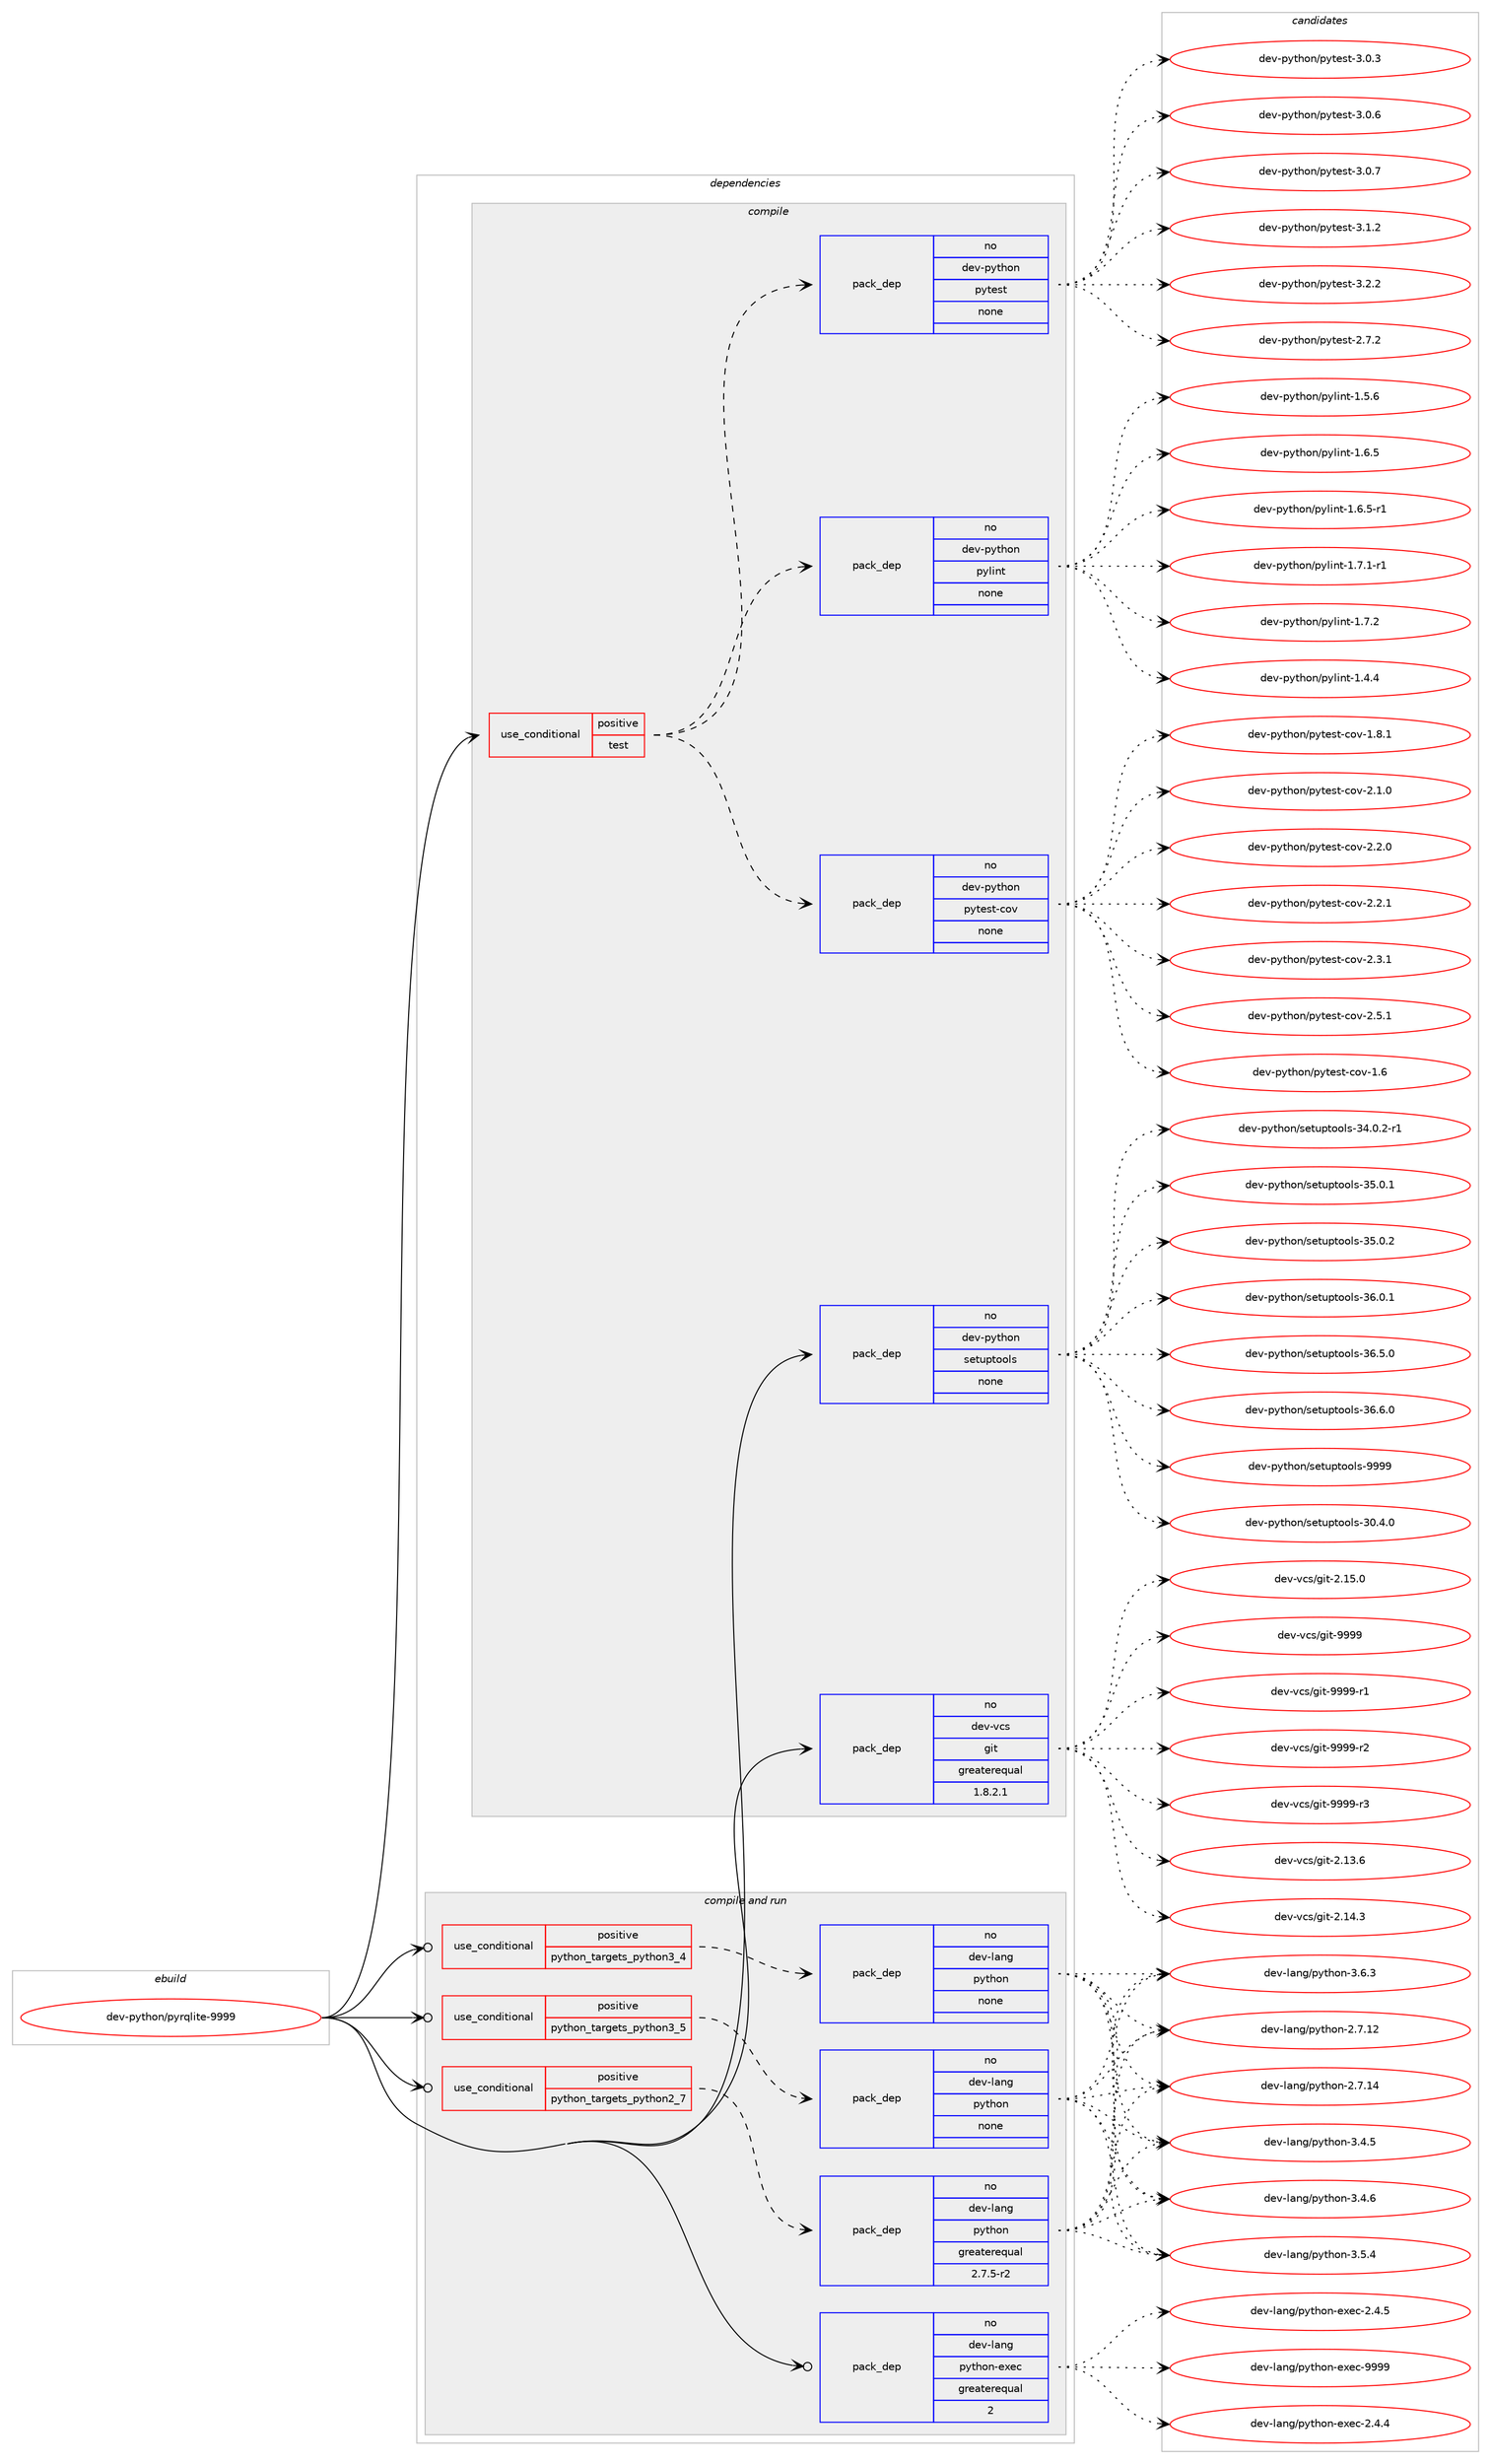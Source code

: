 digraph prolog {

# *************
# Graph options
# *************

newrank=true;
concentrate=true;
compound=true;
graph [rankdir=LR,fontname=Helvetica,fontsize=10,ranksep=1.5];#, ranksep=2.5, nodesep=0.2];
edge  [arrowhead=vee];
node  [fontname=Helvetica,fontsize=10];

# **********
# The ebuild
# **********

subgraph cluster_leftcol {
color=gray;
rank=same;
label=<<i>ebuild</i>>;
id [label="dev-python/pyrqlite-9999", color=red, width=4, href="../dev-python/pyrqlite-9999.svg"];
}

# ****************
# The dependencies
# ****************

subgraph cluster_midcol {
color=gray;
label=<<i>dependencies</i>>;
subgraph cluster_compile {
fillcolor="#eeeeee";
style=filled;
label=<<i>compile</i>>;
subgraph cond39238 {
dependency178896 [label=<<TABLE BORDER="0" CELLBORDER="1" CELLSPACING="0" CELLPADDING="4"><TR><TD ROWSPAN="3" CELLPADDING="10">use_conditional</TD></TR><TR><TD>positive</TD></TR><TR><TD>test</TD></TR></TABLE>>, shape=none, color=red];
subgraph pack135726 {
dependency178897 [label=<<TABLE BORDER="0" CELLBORDER="1" CELLSPACING="0" CELLPADDING="4" WIDTH="220"><TR><TD ROWSPAN="6" CELLPADDING="30">pack_dep</TD></TR><TR><TD WIDTH="110">no</TD></TR><TR><TD>dev-python</TD></TR><TR><TD>pytest</TD></TR><TR><TD>none</TD></TR><TR><TD></TD></TR></TABLE>>, shape=none, color=blue];
}
dependency178896:e -> dependency178897:w [weight=20,style="dashed",arrowhead="vee"];
subgraph pack135727 {
dependency178898 [label=<<TABLE BORDER="0" CELLBORDER="1" CELLSPACING="0" CELLPADDING="4" WIDTH="220"><TR><TD ROWSPAN="6" CELLPADDING="30">pack_dep</TD></TR><TR><TD WIDTH="110">no</TD></TR><TR><TD>dev-python</TD></TR><TR><TD>pytest-cov</TD></TR><TR><TD>none</TD></TR><TR><TD></TD></TR></TABLE>>, shape=none, color=blue];
}
dependency178896:e -> dependency178898:w [weight=20,style="dashed",arrowhead="vee"];
subgraph pack135728 {
dependency178899 [label=<<TABLE BORDER="0" CELLBORDER="1" CELLSPACING="0" CELLPADDING="4" WIDTH="220"><TR><TD ROWSPAN="6" CELLPADDING="30">pack_dep</TD></TR><TR><TD WIDTH="110">no</TD></TR><TR><TD>dev-python</TD></TR><TR><TD>pylint</TD></TR><TR><TD>none</TD></TR><TR><TD></TD></TR></TABLE>>, shape=none, color=blue];
}
dependency178896:e -> dependency178899:w [weight=20,style="dashed",arrowhead="vee"];
}
id:e -> dependency178896:w [weight=20,style="solid",arrowhead="vee"];
subgraph pack135729 {
dependency178900 [label=<<TABLE BORDER="0" CELLBORDER="1" CELLSPACING="0" CELLPADDING="4" WIDTH="220"><TR><TD ROWSPAN="6" CELLPADDING="30">pack_dep</TD></TR><TR><TD WIDTH="110">no</TD></TR><TR><TD>dev-python</TD></TR><TR><TD>setuptools</TD></TR><TR><TD>none</TD></TR><TR><TD></TD></TR></TABLE>>, shape=none, color=blue];
}
id:e -> dependency178900:w [weight=20,style="solid",arrowhead="vee"];
subgraph pack135730 {
dependency178901 [label=<<TABLE BORDER="0" CELLBORDER="1" CELLSPACING="0" CELLPADDING="4" WIDTH="220"><TR><TD ROWSPAN="6" CELLPADDING="30">pack_dep</TD></TR><TR><TD WIDTH="110">no</TD></TR><TR><TD>dev-vcs</TD></TR><TR><TD>git</TD></TR><TR><TD>greaterequal</TD></TR><TR><TD>1.8.2.1</TD></TR></TABLE>>, shape=none, color=blue];
}
id:e -> dependency178901:w [weight=20,style="solid",arrowhead="vee"];
}
subgraph cluster_compileandrun {
fillcolor="#eeeeee";
style=filled;
label=<<i>compile and run</i>>;
subgraph cond39239 {
dependency178902 [label=<<TABLE BORDER="0" CELLBORDER="1" CELLSPACING="0" CELLPADDING="4"><TR><TD ROWSPAN="3" CELLPADDING="10">use_conditional</TD></TR><TR><TD>positive</TD></TR><TR><TD>python_targets_python2_7</TD></TR></TABLE>>, shape=none, color=red];
subgraph pack135731 {
dependency178903 [label=<<TABLE BORDER="0" CELLBORDER="1" CELLSPACING="0" CELLPADDING="4" WIDTH="220"><TR><TD ROWSPAN="6" CELLPADDING="30">pack_dep</TD></TR><TR><TD WIDTH="110">no</TD></TR><TR><TD>dev-lang</TD></TR><TR><TD>python</TD></TR><TR><TD>greaterequal</TD></TR><TR><TD>2.7.5-r2</TD></TR></TABLE>>, shape=none, color=blue];
}
dependency178902:e -> dependency178903:w [weight=20,style="dashed",arrowhead="vee"];
}
id:e -> dependency178902:w [weight=20,style="solid",arrowhead="odotvee"];
subgraph cond39240 {
dependency178904 [label=<<TABLE BORDER="0" CELLBORDER="1" CELLSPACING="0" CELLPADDING="4"><TR><TD ROWSPAN="3" CELLPADDING="10">use_conditional</TD></TR><TR><TD>positive</TD></TR><TR><TD>python_targets_python3_4</TD></TR></TABLE>>, shape=none, color=red];
subgraph pack135732 {
dependency178905 [label=<<TABLE BORDER="0" CELLBORDER="1" CELLSPACING="0" CELLPADDING="4" WIDTH="220"><TR><TD ROWSPAN="6" CELLPADDING="30">pack_dep</TD></TR><TR><TD WIDTH="110">no</TD></TR><TR><TD>dev-lang</TD></TR><TR><TD>python</TD></TR><TR><TD>none</TD></TR><TR><TD></TD></TR></TABLE>>, shape=none, color=blue];
}
dependency178904:e -> dependency178905:w [weight=20,style="dashed",arrowhead="vee"];
}
id:e -> dependency178904:w [weight=20,style="solid",arrowhead="odotvee"];
subgraph cond39241 {
dependency178906 [label=<<TABLE BORDER="0" CELLBORDER="1" CELLSPACING="0" CELLPADDING="4"><TR><TD ROWSPAN="3" CELLPADDING="10">use_conditional</TD></TR><TR><TD>positive</TD></TR><TR><TD>python_targets_python3_5</TD></TR></TABLE>>, shape=none, color=red];
subgraph pack135733 {
dependency178907 [label=<<TABLE BORDER="0" CELLBORDER="1" CELLSPACING="0" CELLPADDING="4" WIDTH="220"><TR><TD ROWSPAN="6" CELLPADDING="30">pack_dep</TD></TR><TR><TD WIDTH="110">no</TD></TR><TR><TD>dev-lang</TD></TR><TR><TD>python</TD></TR><TR><TD>none</TD></TR><TR><TD></TD></TR></TABLE>>, shape=none, color=blue];
}
dependency178906:e -> dependency178907:w [weight=20,style="dashed",arrowhead="vee"];
}
id:e -> dependency178906:w [weight=20,style="solid",arrowhead="odotvee"];
subgraph pack135734 {
dependency178908 [label=<<TABLE BORDER="0" CELLBORDER="1" CELLSPACING="0" CELLPADDING="4" WIDTH="220"><TR><TD ROWSPAN="6" CELLPADDING="30">pack_dep</TD></TR><TR><TD WIDTH="110">no</TD></TR><TR><TD>dev-lang</TD></TR><TR><TD>python-exec</TD></TR><TR><TD>greaterequal</TD></TR><TR><TD>2</TD></TR></TABLE>>, shape=none, color=blue];
}
id:e -> dependency178908:w [weight=20,style="solid",arrowhead="odotvee"];
}
subgraph cluster_run {
fillcolor="#eeeeee";
style=filled;
label=<<i>run</i>>;
}
}

# **************
# The candidates
# **************

subgraph cluster_choices {
rank=same;
color=gray;
label=<<i>candidates</i>>;

subgraph choice135726 {
color=black;
nodesep=1;
choice1001011184511212111610411111047112121116101115116455046554650 [label="dev-python/pytest-2.7.2", color=red, width=4,href="../dev-python/pytest-2.7.2.svg"];
choice1001011184511212111610411111047112121116101115116455146484651 [label="dev-python/pytest-3.0.3", color=red, width=4,href="../dev-python/pytest-3.0.3.svg"];
choice1001011184511212111610411111047112121116101115116455146484654 [label="dev-python/pytest-3.0.6", color=red, width=4,href="../dev-python/pytest-3.0.6.svg"];
choice1001011184511212111610411111047112121116101115116455146484655 [label="dev-python/pytest-3.0.7", color=red, width=4,href="../dev-python/pytest-3.0.7.svg"];
choice1001011184511212111610411111047112121116101115116455146494650 [label="dev-python/pytest-3.1.2", color=red, width=4,href="../dev-python/pytest-3.1.2.svg"];
choice1001011184511212111610411111047112121116101115116455146504650 [label="dev-python/pytest-3.2.2", color=red, width=4,href="../dev-python/pytest-3.2.2.svg"];
dependency178897:e -> choice1001011184511212111610411111047112121116101115116455046554650:w [style=dotted,weight="100"];
dependency178897:e -> choice1001011184511212111610411111047112121116101115116455146484651:w [style=dotted,weight="100"];
dependency178897:e -> choice1001011184511212111610411111047112121116101115116455146484654:w [style=dotted,weight="100"];
dependency178897:e -> choice1001011184511212111610411111047112121116101115116455146484655:w [style=dotted,weight="100"];
dependency178897:e -> choice1001011184511212111610411111047112121116101115116455146494650:w [style=dotted,weight="100"];
dependency178897:e -> choice1001011184511212111610411111047112121116101115116455146504650:w [style=dotted,weight="100"];
}
subgraph choice135727 {
color=black;
nodesep=1;
choice1001011184511212111610411111047112121116101115116459911111845494654 [label="dev-python/pytest-cov-1.6", color=red, width=4,href="../dev-python/pytest-cov-1.6.svg"];
choice10010111845112121116104111110471121211161011151164599111118454946564649 [label="dev-python/pytest-cov-1.8.1", color=red, width=4,href="../dev-python/pytest-cov-1.8.1.svg"];
choice10010111845112121116104111110471121211161011151164599111118455046494648 [label="dev-python/pytest-cov-2.1.0", color=red, width=4,href="../dev-python/pytest-cov-2.1.0.svg"];
choice10010111845112121116104111110471121211161011151164599111118455046504648 [label="dev-python/pytest-cov-2.2.0", color=red, width=4,href="../dev-python/pytest-cov-2.2.0.svg"];
choice10010111845112121116104111110471121211161011151164599111118455046504649 [label="dev-python/pytest-cov-2.2.1", color=red, width=4,href="../dev-python/pytest-cov-2.2.1.svg"];
choice10010111845112121116104111110471121211161011151164599111118455046514649 [label="dev-python/pytest-cov-2.3.1", color=red, width=4,href="../dev-python/pytest-cov-2.3.1.svg"];
choice10010111845112121116104111110471121211161011151164599111118455046534649 [label="dev-python/pytest-cov-2.5.1", color=red, width=4,href="../dev-python/pytest-cov-2.5.1.svg"];
dependency178898:e -> choice1001011184511212111610411111047112121116101115116459911111845494654:w [style=dotted,weight="100"];
dependency178898:e -> choice10010111845112121116104111110471121211161011151164599111118454946564649:w [style=dotted,weight="100"];
dependency178898:e -> choice10010111845112121116104111110471121211161011151164599111118455046494648:w [style=dotted,weight="100"];
dependency178898:e -> choice10010111845112121116104111110471121211161011151164599111118455046504648:w [style=dotted,weight="100"];
dependency178898:e -> choice10010111845112121116104111110471121211161011151164599111118455046504649:w [style=dotted,weight="100"];
dependency178898:e -> choice10010111845112121116104111110471121211161011151164599111118455046514649:w [style=dotted,weight="100"];
dependency178898:e -> choice10010111845112121116104111110471121211161011151164599111118455046534649:w [style=dotted,weight="100"];
}
subgraph choice135728 {
color=black;
nodesep=1;
choice1001011184511212111610411111047112121108105110116454946524652 [label="dev-python/pylint-1.4.4", color=red, width=4,href="../dev-python/pylint-1.4.4.svg"];
choice1001011184511212111610411111047112121108105110116454946534654 [label="dev-python/pylint-1.5.6", color=red, width=4,href="../dev-python/pylint-1.5.6.svg"];
choice1001011184511212111610411111047112121108105110116454946544653 [label="dev-python/pylint-1.6.5", color=red, width=4,href="../dev-python/pylint-1.6.5.svg"];
choice10010111845112121116104111110471121211081051101164549465446534511449 [label="dev-python/pylint-1.6.5-r1", color=red, width=4,href="../dev-python/pylint-1.6.5-r1.svg"];
choice10010111845112121116104111110471121211081051101164549465546494511449 [label="dev-python/pylint-1.7.1-r1", color=red, width=4,href="../dev-python/pylint-1.7.1-r1.svg"];
choice1001011184511212111610411111047112121108105110116454946554650 [label="dev-python/pylint-1.7.2", color=red, width=4,href="../dev-python/pylint-1.7.2.svg"];
dependency178899:e -> choice1001011184511212111610411111047112121108105110116454946524652:w [style=dotted,weight="100"];
dependency178899:e -> choice1001011184511212111610411111047112121108105110116454946534654:w [style=dotted,weight="100"];
dependency178899:e -> choice1001011184511212111610411111047112121108105110116454946544653:w [style=dotted,weight="100"];
dependency178899:e -> choice10010111845112121116104111110471121211081051101164549465446534511449:w [style=dotted,weight="100"];
dependency178899:e -> choice10010111845112121116104111110471121211081051101164549465546494511449:w [style=dotted,weight="100"];
dependency178899:e -> choice1001011184511212111610411111047112121108105110116454946554650:w [style=dotted,weight="100"];
}
subgraph choice135729 {
color=black;
nodesep=1;
choice100101118451121211161041111104711510111611711211611111110811545514846524648 [label="dev-python/setuptools-30.4.0", color=red, width=4,href="../dev-python/setuptools-30.4.0.svg"];
choice1001011184511212111610411111047115101116117112116111111108115455152464846504511449 [label="dev-python/setuptools-34.0.2-r1", color=red, width=4,href="../dev-python/setuptools-34.0.2-r1.svg"];
choice100101118451121211161041111104711510111611711211611111110811545515346484649 [label="dev-python/setuptools-35.0.1", color=red, width=4,href="../dev-python/setuptools-35.0.1.svg"];
choice100101118451121211161041111104711510111611711211611111110811545515346484650 [label="dev-python/setuptools-35.0.2", color=red, width=4,href="../dev-python/setuptools-35.0.2.svg"];
choice100101118451121211161041111104711510111611711211611111110811545515446484649 [label="dev-python/setuptools-36.0.1", color=red, width=4,href="../dev-python/setuptools-36.0.1.svg"];
choice100101118451121211161041111104711510111611711211611111110811545515446534648 [label="dev-python/setuptools-36.5.0", color=red, width=4,href="../dev-python/setuptools-36.5.0.svg"];
choice100101118451121211161041111104711510111611711211611111110811545515446544648 [label="dev-python/setuptools-36.6.0", color=red, width=4,href="../dev-python/setuptools-36.6.0.svg"];
choice10010111845112121116104111110471151011161171121161111111081154557575757 [label="dev-python/setuptools-9999", color=red, width=4,href="../dev-python/setuptools-9999.svg"];
dependency178900:e -> choice100101118451121211161041111104711510111611711211611111110811545514846524648:w [style=dotted,weight="100"];
dependency178900:e -> choice1001011184511212111610411111047115101116117112116111111108115455152464846504511449:w [style=dotted,weight="100"];
dependency178900:e -> choice100101118451121211161041111104711510111611711211611111110811545515346484649:w [style=dotted,weight="100"];
dependency178900:e -> choice100101118451121211161041111104711510111611711211611111110811545515346484650:w [style=dotted,weight="100"];
dependency178900:e -> choice100101118451121211161041111104711510111611711211611111110811545515446484649:w [style=dotted,weight="100"];
dependency178900:e -> choice100101118451121211161041111104711510111611711211611111110811545515446534648:w [style=dotted,weight="100"];
dependency178900:e -> choice100101118451121211161041111104711510111611711211611111110811545515446544648:w [style=dotted,weight="100"];
dependency178900:e -> choice10010111845112121116104111110471151011161171121161111111081154557575757:w [style=dotted,weight="100"];
}
subgraph choice135730 {
color=black;
nodesep=1;
choice10010111845118991154710310511645504649514654 [label="dev-vcs/git-2.13.6", color=red, width=4,href="../dev-vcs/git-2.13.6.svg"];
choice10010111845118991154710310511645504649524651 [label="dev-vcs/git-2.14.3", color=red, width=4,href="../dev-vcs/git-2.14.3.svg"];
choice10010111845118991154710310511645504649534648 [label="dev-vcs/git-2.15.0", color=red, width=4,href="../dev-vcs/git-2.15.0.svg"];
choice1001011184511899115471031051164557575757 [label="dev-vcs/git-9999", color=red, width=4,href="../dev-vcs/git-9999.svg"];
choice10010111845118991154710310511645575757574511449 [label="dev-vcs/git-9999-r1", color=red, width=4,href="../dev-vcs/git-9999-r1.svg"];
choice10010111845118991154710310511645575757574511450 [label="dev-vcs/git-9999-r2", color=red, width=4,href="../dev-vcs/git-9999-r2.svg"];
choice10010111845118991154710310511645575757574511451 [label="dev-vcs/git-9999-r3", color=red, width=4,href="../dev-vcs/git-9999-r3.svg"];
dependency178901:e -> choice10010111845118991154710310511645504649514654:w [style=dotted,weight="100"];
dependency178901:e -> choice10010111845118991154710310511645504649524651:w [style=dotted,weight="100"];
dependency178901:e -> choice10010111845118991154710310511645504649534648:w [style=dotted,weight="100"];
dependency178901:e -> choice1001011184511899115471031051164557575757:w [style=dotted,weight="100"];
dependency178901:e -> choice10010111845118991154710310511645575757574511449:w [style=dotted,weight="100"];
dependency178901:e -> choice10010111845118991154710310511645575757574511450:w [style=dotted,weight="100"];
dependency178901:e -> choice10010111845118991154710310511645575757574511451:w [style=dotted,weight="100"];
}
subgraph choice135731 {
color=black;
nodesep=1;
choice10010111845108971101034711212111610411111045504655464950 [label="dev-lang/python-2.7.12", color=red, width=4,href="../dev-lang/python-2.7.12.svg"];
choice10010111845108971101034711212111610411111045504655464952 [label="dev-lang/python-2.7.14", color=red, width=4,href="../dev-lang/python-2.7.14.svg"];
choice100101118451089711010347112121116104111110455146524653 [label="dev-lang/python-3.4.5", color=red, width=4,href="../dev-lang/python-3.4.5.svg"];
choice100101118451089711010347112121116104111110455146524654 [label="dev-lang/python-3.4.6", color=red, width=4,href="../dev-lang/python-3.4.6.svg"];
choice100101118451089711010347112121116104111110455146534652 [label="dev-lang/python-3.5.4", color=red, width=4,href="../dev-lang/python-3.5.4.svg"];
choice100101118451089711010347112121116104111110455146544651 [label="dev-lang/python-3.6.3", color=red, width=4,href="../dev-lang/python-3.6.3.svg"];
dependency178903:e -> choice10010111845108971101034711212111610411111045504655464950:w [style=dotted,weight="100"];
dependency178903:e -> choice10010111845108971101034711212111610411111045504655464952:w [style=dotted,weight="100"];
dependency178903:e -> choice100101118451089711010347112121116104111110455146524653:w [style=dotted,weight="100"];
dependency178903:e -> choice100101118451089711010347112121116104111110455146524654:w [style=dotted,weight="100"];
dependency178903:e -> choice100101118451089711010347112121116104111110455146534652:w [style=dotted,weight="100"];
dependency178903:e -> choice100101118451089711010347112121116104111110455146544651:w [style=dotted,weight="100"];
}
subgraph choice135732 {
color=black;
nodesep=1;
choice10010111845108971101034711212111610411111045504655464950 [label="dev-lang/python-2.7.12", color=red, width=4,href="../dev-lang/python-2.7.12.svg"];
choice10010111845108971101034711212111610411111045504655464952 [label="dev-lang/python-2.7.14", color=red, width=4,href="../dev-lang/python-2.7.14.svg"];
choice100101118451089711010347112121116104111110455146524653 [label="dev-lang/python-3.4.5", color=red, width=4,href="../dev-lang/python-3.4.5.svg"];
choice100101118451089711010347112121116104111110455146524654 [label="dev-lang/python-3.4.6", color=red, width=4,href="../dev-lang/python-3.4.6.svg"];
choice100101118451089711010347112121116104111110455146534652 [label="dev-lang/python-3.5.4", color=red, width=4,href="../dev-lang/python-3.5.4.svg"];
choice100101118451089711010347112121116104111110455146544651 [label="dev-lang/python-3.6.3", color=red, width=4,href="../dev-lang/python-3.6.3.svg"];
dependency178905:e -> choice10010111845108971101034711212111610411111045504655464950:w [style=dotted,weight="100"];
dependency178905:e -> choice10010111845108971101034711212111610411111045504655464952:w [style=dotted,weight="100"];
dependency178905:e -> choice100101118451089711010347112121116104111110455146524653:w [style=dotted,weight="100"];
dependency178905:e -> choice100101118451089711010347112121116104111110455146524654:w [style=dotted,weight="100"];
dependency178905:e -> choice100101118451089711010347112121116104111110455146534652:w [style=dotted,weight="100"];
dependency178905:e -> choice100101118451089711010347112121116104111110455146544651:w [style=dotted,weight="100"];
}
subgraph choice135733 {
color=black;
nodesep=1;
choice10010111845108971101034711212111610411111045504655464950 [label="dev-lang/python-2.7.12", color=red, width=4,href="../dev-lang/python-2.7.12.svg"];
choice10010111845108971101034711212111610411111045504655464952 [label="dev-lang/python-2.7.14", color=red, width=4,href="../dev-lang/python-2.7.14.svg"];
choice100101118451089711010347112121116104111110455146524653 [label="dev-lang/python-3.4.5", color=red, width=4,href="../dev-lang/python-3.4.5.svg"];
choice100101118451089711010347112121116104111110455146524654 [label="dev-lang/python-3.4.6", color=red, width=4,href="../dev-lang/python-3.4.6.svg"];
choice100101118451089711010347112121116104111110455146534652 [label="dev-lang/python-3.5.4", color=red, width=4,href="../dev-lang/python-3.5.4.svg"];
choice100101118451089711010347112121116104111110455146544651 [label="dev-lang/python-3.6.3", color=red, width=4,href="../dev-lang/python-3.6.3.svg"];
dependency178907:e -> choice10010111845108971101034711212111610411111045504655464950:w [style=dotted,weight="100"];
dependency178907:e -> choice10010111845108971101034711212111610411111045504655464952:w [style=dotted,weight="100"];
dependency178907:e -> choice100101118451089711010347112121116104111110455146524653:w [style=dotted,weight="100"];
dependency178907:e -> choice100101118451089711010347112121116104111110455146524654:w [style=dotted,weight="100"];
dependency178907:e -> choice100101118451089711010347112121116104111110455146534652:w [style=dotted,weight="100"];
dependency178907:e -> choice100101118451089711010347112121116104111110455146544651:w [style=dotted,weight="100"];
}
subgraph choice135734 {
color=black;
nodesep=1;
choice1001011184510897110103471121211161041111104510112010199455046524652 [label="dev-lang/python-exec-2.4.4", color=red, width=4,href="../dev-lang/python-exec-2.4.4.svg"];
choice1001011184510897110103471121211161041111104510112010199455046524653 [label="dev-lang/python-exec-2.4.5", color=red, width=4,href="../dev-lang/python-exec-2.4.5.svg"];
choice10010111845108971101034711212111610411111045101120101994557575757 [label="dev-lang/python-exec-9999", color=red, width=4,href="../dev-lang/python-exec-9999.svg"];
dependency178908:e -> choice1001011184510897110103471121211161041111104510112010199455046524652:w [style=dotted,weight="100"];
dependency178908:e -> choice1001011184510897110103471121211161041111104510112010199455046524653:w [style=dotted,weight="100"];
dependency178908:e -> choice10010111845108971101034711212111610411111045101120101994557575757:w [style=dotted,weight="100"];
}
}

}
